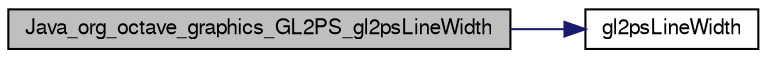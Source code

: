 digraph G
{
  edge [fontname="FreeSans",fontsize="10",labelfontname="FreeSans",labelfontsize="10"];
  node [fontname="FreeSans",fontsize="10",shape=record];
  rankdir="LR";
  Node1 [label="Java_org_octave_graphics_GL2PS_gl2psLineWidth",height=0.2,width=0.4,color="black", fillcolor="grey75", style="filled" fontcolor="black"];
  Node1 -> Node2 [color="midnightblue",fontsize="10",style="solid",fontname="FreeSans"];
  Node2 [label="gl2psLineWidth",height=0.2,width=0.4,color="black", fillcolor="white", style="filled",URL="$gl2ps_8c.html#ae09dd8ad36b56429b719f10b1d974e7a"];
}
